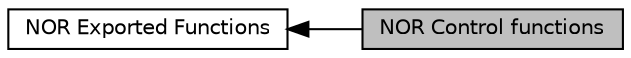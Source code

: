 digraph "NOR Control functions"
{
  edge [fontname="Helvetica",fontsize="10",labelfontname="Helvetica",labelfontsize="10"];
  node [fontname="Helvetica",fontsize="10",shape=record];
  rankdir=LR;
  Node0 [label="NOR Control functions",height=0.2,width=0.4,color="black", fillcolor="grey75", style="filled", fontcolor="black"];
  Node1 [label="NOR Exported Functions",height=0.2,width=0.4,color="black", fillcolor="white", style="filled",URL="$group___n_o_r___exported___functions.html"];
  Node1->Node0 [shape=plaintext, dir="back", style="solid"];
}

